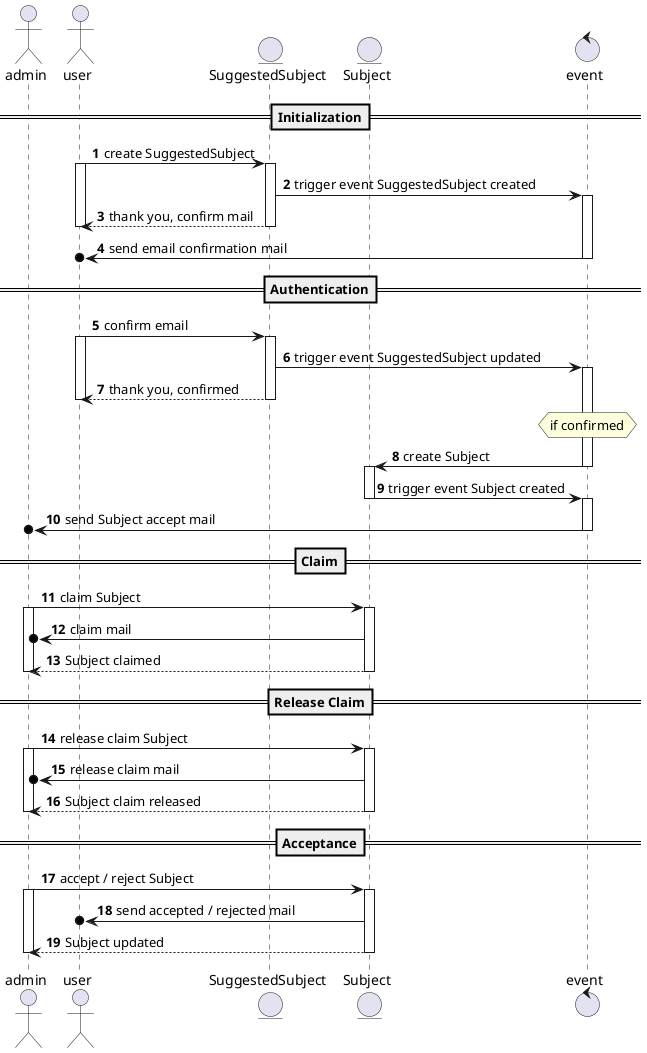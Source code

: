 @startuml
'https://plantuml.com/sequence-diagram
autonumber

actor admin
actor user
entity SuggestedSubject
entity Subject
control event as event

==Initialization==
user -> SuggestedSubject: create SuggestedSubject
activate user
    activate SuggestedSubject
        SuggestedSubject -> event: trigger event SuggestedSubject created
activate event
        user <-- SuggestedSubject: thank you, confirm mail
    deactivate SuggestedSubject
deactivate user
    user o<- event: send email confirmation mail
deactivate event

==Authentication==
user -> SuggestedSubject: confirm email
activate user
    activate SuggestedSubject
        SuggestedSubject -> event: trigger event SuggestedSubject updated
activate event
        user <-- SuggestedSubject: thank you, confirmed
    deactivate SuggestedSubject
deactivate user
    hnote over event : if confirmed
    Subject <- event: create Subject
deactivate event

activate Subject
    Subject -> event: trigger event Subject created
deactivate Subject

activate event
    admin o<- event: send Subject accept mail
deactivate event

==Claim==
admin -> Subject: claim Subject
activate Subject
    activate admin
        admin o<- Subject: claim mail
        admin <-- Subject: Subject claimed
    deactivate admin
deactivate Subject

==Release Claim==
admin -> Subject: release claim Subject
activate Subject
    activate admin
        admin o<- Subject: release claim mail
        admin <-- Subject: Subject claim released
    deactivate admin
deactivate Subject

==Acceptance==
admin -> Subject: accept / reject Subject
activate Subject
    activate admin
        user o<- Subject: send accepted / rejected mail
        admin <-- Subject: Subject updated
    deactivate admin
deactivate Subject

@enduml
